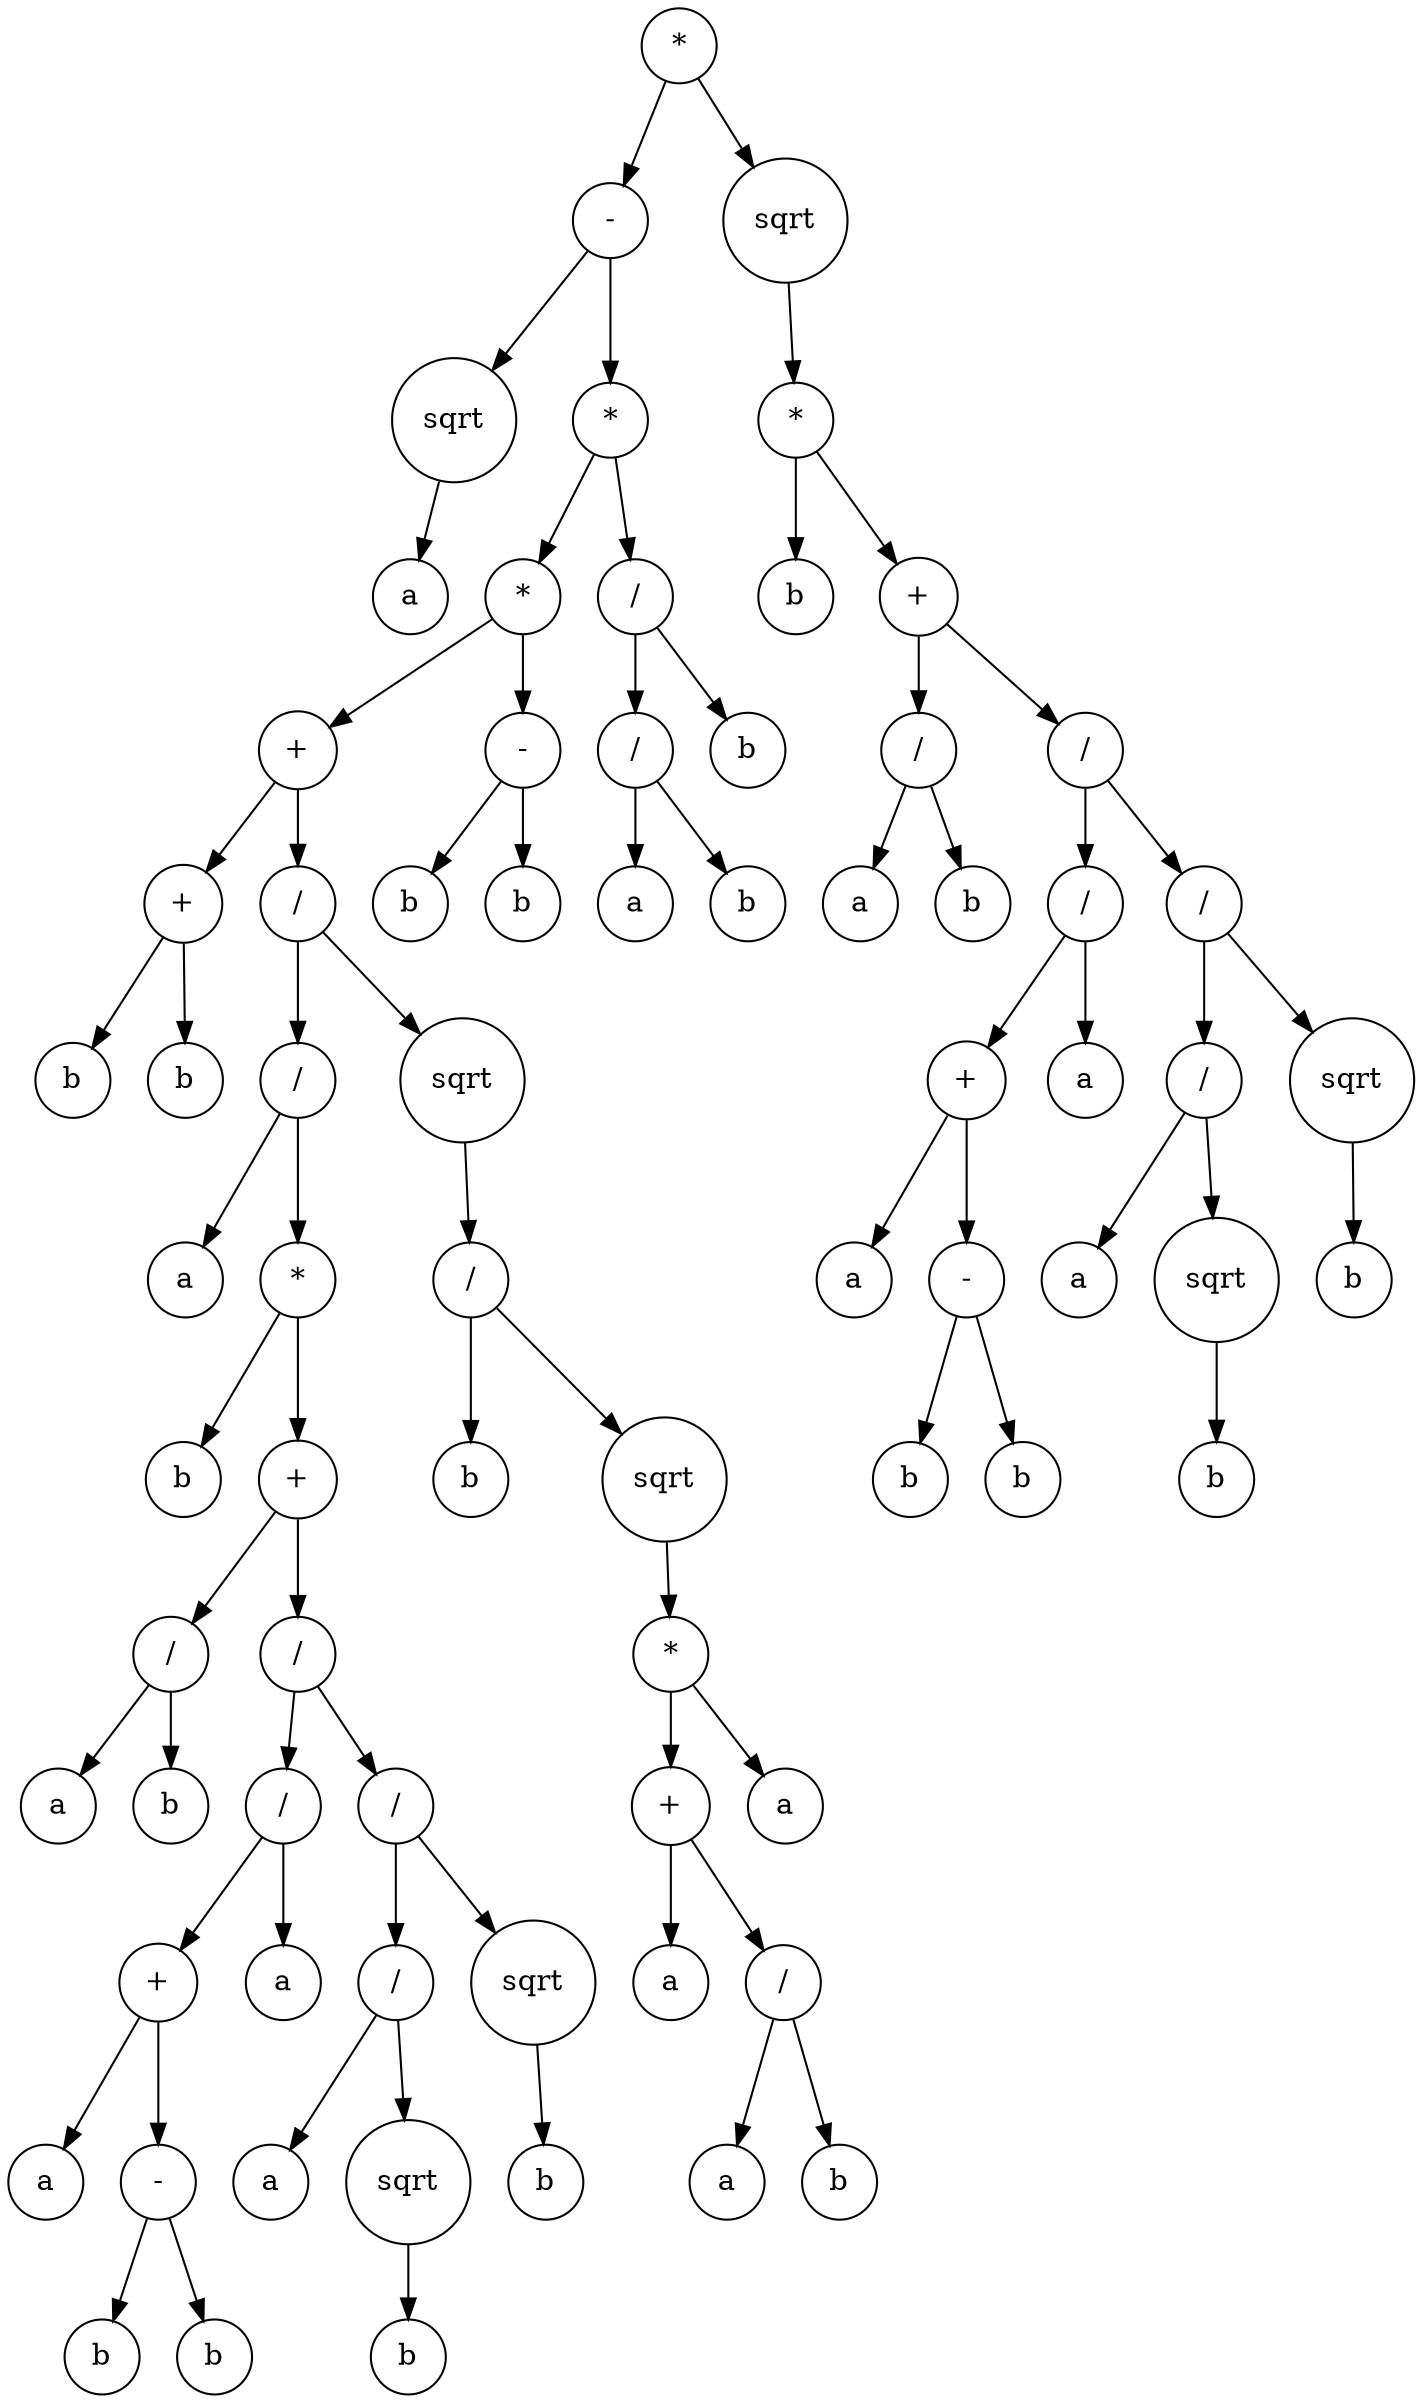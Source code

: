 digraph g {
graph [ordering=out];
node [shape=circle];
n[label = "*"];
n0[label = "-"];
n00[label = "sqrt"];
n000[label = "a"];
n00 -> n000;
n0 -> n00;
n01[label = "*"];
n010[label = "*"];
n0100[label = "+"];
n01000[label = "+"];
n010000[label = "b"];
n01000 -> n010000;
n010001[label = "b"];
n01000 -> n010001;
n0100 -> n01000;
n01001[label = "/"];
n010010[label = "/"];
n0100100[label = "a"];
n010010 -> n0100100;
n0100101[label = "*"];
n01001010[label = "b"];
n0100101 -> n01001010;
n01001011[label = "+"];
n010010110[label = "/"];
n0100101100[label = "a"];
n010010110 -> n0100101100;
n0100101101[label = "b"];
n010010110 -> n0100101101;
n01001011 -> n010010110;
n010010111[label = "/"];
n0100101110[label = "/"];
n01001011100[label = "+"];
n010010111000[label = "a"];
n01001011100 -> n010010111000;
n010010111001[label = "-"];
n0100101110010[label = "b"];
n010010111001 -> n0100101110010;
n0100101110011[label = "b"];
n010010111001 -> n0100101110011;
n01001011100 -> n010010111001;
n0100101110 -> n01001011100;
n01001011101[label = "a"];
n0100101110 -> n01001011101;
n010010111 -> n0100101110;
n0100101111[label = "/"];
n01001011110[label = "/"];
n010010111100[label = "a"];
n01001011110 -> n010010111100;
n010010111101[label = "sqrt"];
n0100101111010[label = "b"];
n010010111101 -> n0100101111010;
n01001011110 -> n010010111101;
n0100101111 -> n01001011110;
n01001011111[label = "sqrt"];
n010010111110[label = "b"];
n01001011111 -> n010010111110;
n0100101111 -> n01001011111;
n010010111 -> n0100101111;
n01001011 -> n010010111;
n0100101 -> n01001011;
n010010 -> n0100101;
n01001 -> n010010;
n010011[label = "sqrt"];
n0100110[label = "/"];
n01001100[label = "b"];
n0100110 -> n01001100;
n01001101[label = "sqrt"];
n010011010[label = "*"];
n0100110100[label = "+"];
n01001101000[label = "a"];
n0100110100 -> n01001101000;
n01001101001[label = "/"];
n010011010010[label = "a"];
n01001101001 -> n010011010010;
n010011010011[label = "b"];
n01001101001 -> n010011010011;
n0100110100 -> n01001101001;
n010011010 -> n0100110100;
n0100110101[label = "a"];
n010011010 -> n0100110101;
n01001101 -> n010011010;
n0100110 -> n01001101;
n010011 -> n0100110;
n01001 -> n010011;
n0100 -> n01001;
n010 -> n0100;
n0101[label = "-"];
n01010[label = "b"];
n0101 -> n01010;
n01011[label = "b"];
n0101 -> n01011;
n010 -> n0101;
n01 -> n010;
n011[label = "/"];
n0110[label = "/"];
n01100[label = "a"];
n0110 -> n01100;
n01101[label = "b"];
n0110 -> n01101;
n011 -> n0110;
n0111[label = "b"];
n011 -> n0111;
n01 -> n011;
n0 -> n01;
n -> n0;
n1[label = "sqrt"];
n10[label = "*"];
n100[label = "b"];
n10 -> n100;
n101[label = "+"];
n1010[label = "/"];
n10100[label = "a"];
n1010 -> n10100;
n10101[label = "b"];
n1010 -> n10101;
n101 -> n1010;
n1011[label = "/"];
n10110[label = "/"];
n101100[label = "+"];
n1011000[label = "a"];
n101100 -> n1011000;
n1011001[label = "-"];
n10110010[label = "b"];
n1011001 -> n10110010;
n10110011[label = "b"];
n1011001 -> n10110011;
n101100 -> n1011001;
n10110 -> n101100;
n101101[label = "a"];
n10110 -> n101101;
n1011 -> n10110;
n10111[label = "/"];
n101110[label = "/"];
n1011100[label = "a"];
n101110 -> n1011100;
n1011101[label = "sqrt"];
n10111010[label = "b"];
n1011101 -> n10111010;
n101110 -> n1011101;
n10111 -> n101110;
n101111[label = "sqrt"];
n1011110[label = "b"];
n101111 -> n1011110;
n10111 -> n101111;
n1011 -> n10111;
n101 -> n1011;
n10 -> n101;
n1 -> n10;
n -> n1;
}
